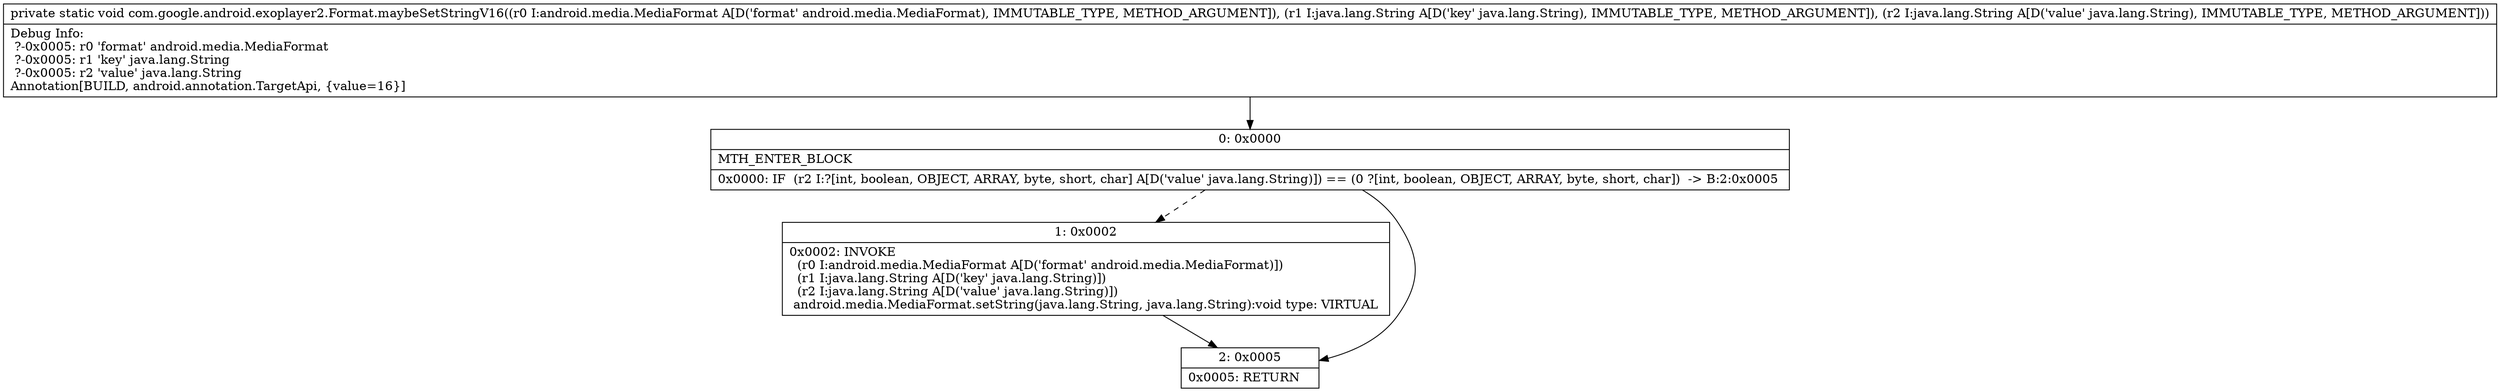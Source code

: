 digraph "CFG forcom.google.android.exoplayer2.Format.maybeSetStringV16(Landroid\/media\/MediaFormat;Ljava\/lang\/String;Ljava\/lang\/String;)V" {
Node_0 [shape=record,label="{0\:\ 0x0000|MTH_ENTER_BLOCK\l|0x0000: IF  (r2 I:?[int, boolean, OBJECT, ARRAY, byte, short, char] A[D('value' java.lang.String)]) == (0 ?[int, boolean, OBJECT, ARRAY, byte, short, char])  \-\> B:2:0x0005 \l}"];
Node_1 [shape=record,label="{1\:\ 0x0002|0x0002: INVOKE  \l  (r0 I:android.media.MediaFormat A[D('format' android.media.MediaFormat)])\l  (r1 I:java.lang.String A[D('key' java.lang.String)])\l  (r2 I:java.lang.String A[D('value' java.lang.String)])\l android.media.MediaFormat.setString(java.lang.String, java.lang.String):void type: VIRTUAL \l}"];
Node_2 [shape=record,label="{2\:\ 0x0005|0x0005: RETURN   \l}"];
MethodNode[shape=record,label="{private static void com.google.android.exoplayer2.Format.maybeSetStringV16((r0 I:android.media.MediaFormat A[D('format' android.media.MediaFormat), IMMUTABLE_TYPE, METHOD_ARGUMENT]), (r1 I:java.lang.String A[D('key' java.lang.String), IMMUTABLE_TYPE, METHOD_ARGUMENT]), (r2 I:java.lang.String A[D('value' java.lang.String), IMMUTABLE_TYPE, METHOD_ARGUMENT]))  | Debug Info:\l  ?\-0x0005: r0 'format' android.media.MediaFormat\l  ?\-0x0005: r1 'key' java.lang.String\l  ?\-0x0005: r2 'value' java.lang.String\lAnnotation[BUILD, android.annotation.TargetApi, \{value=16\}]\l}"];
MethodNode -> Node_0;
Node_0 -> Node_1[style=dashed];
Node_0 -> Node_2;
Node_1 -> Node_2;
}

